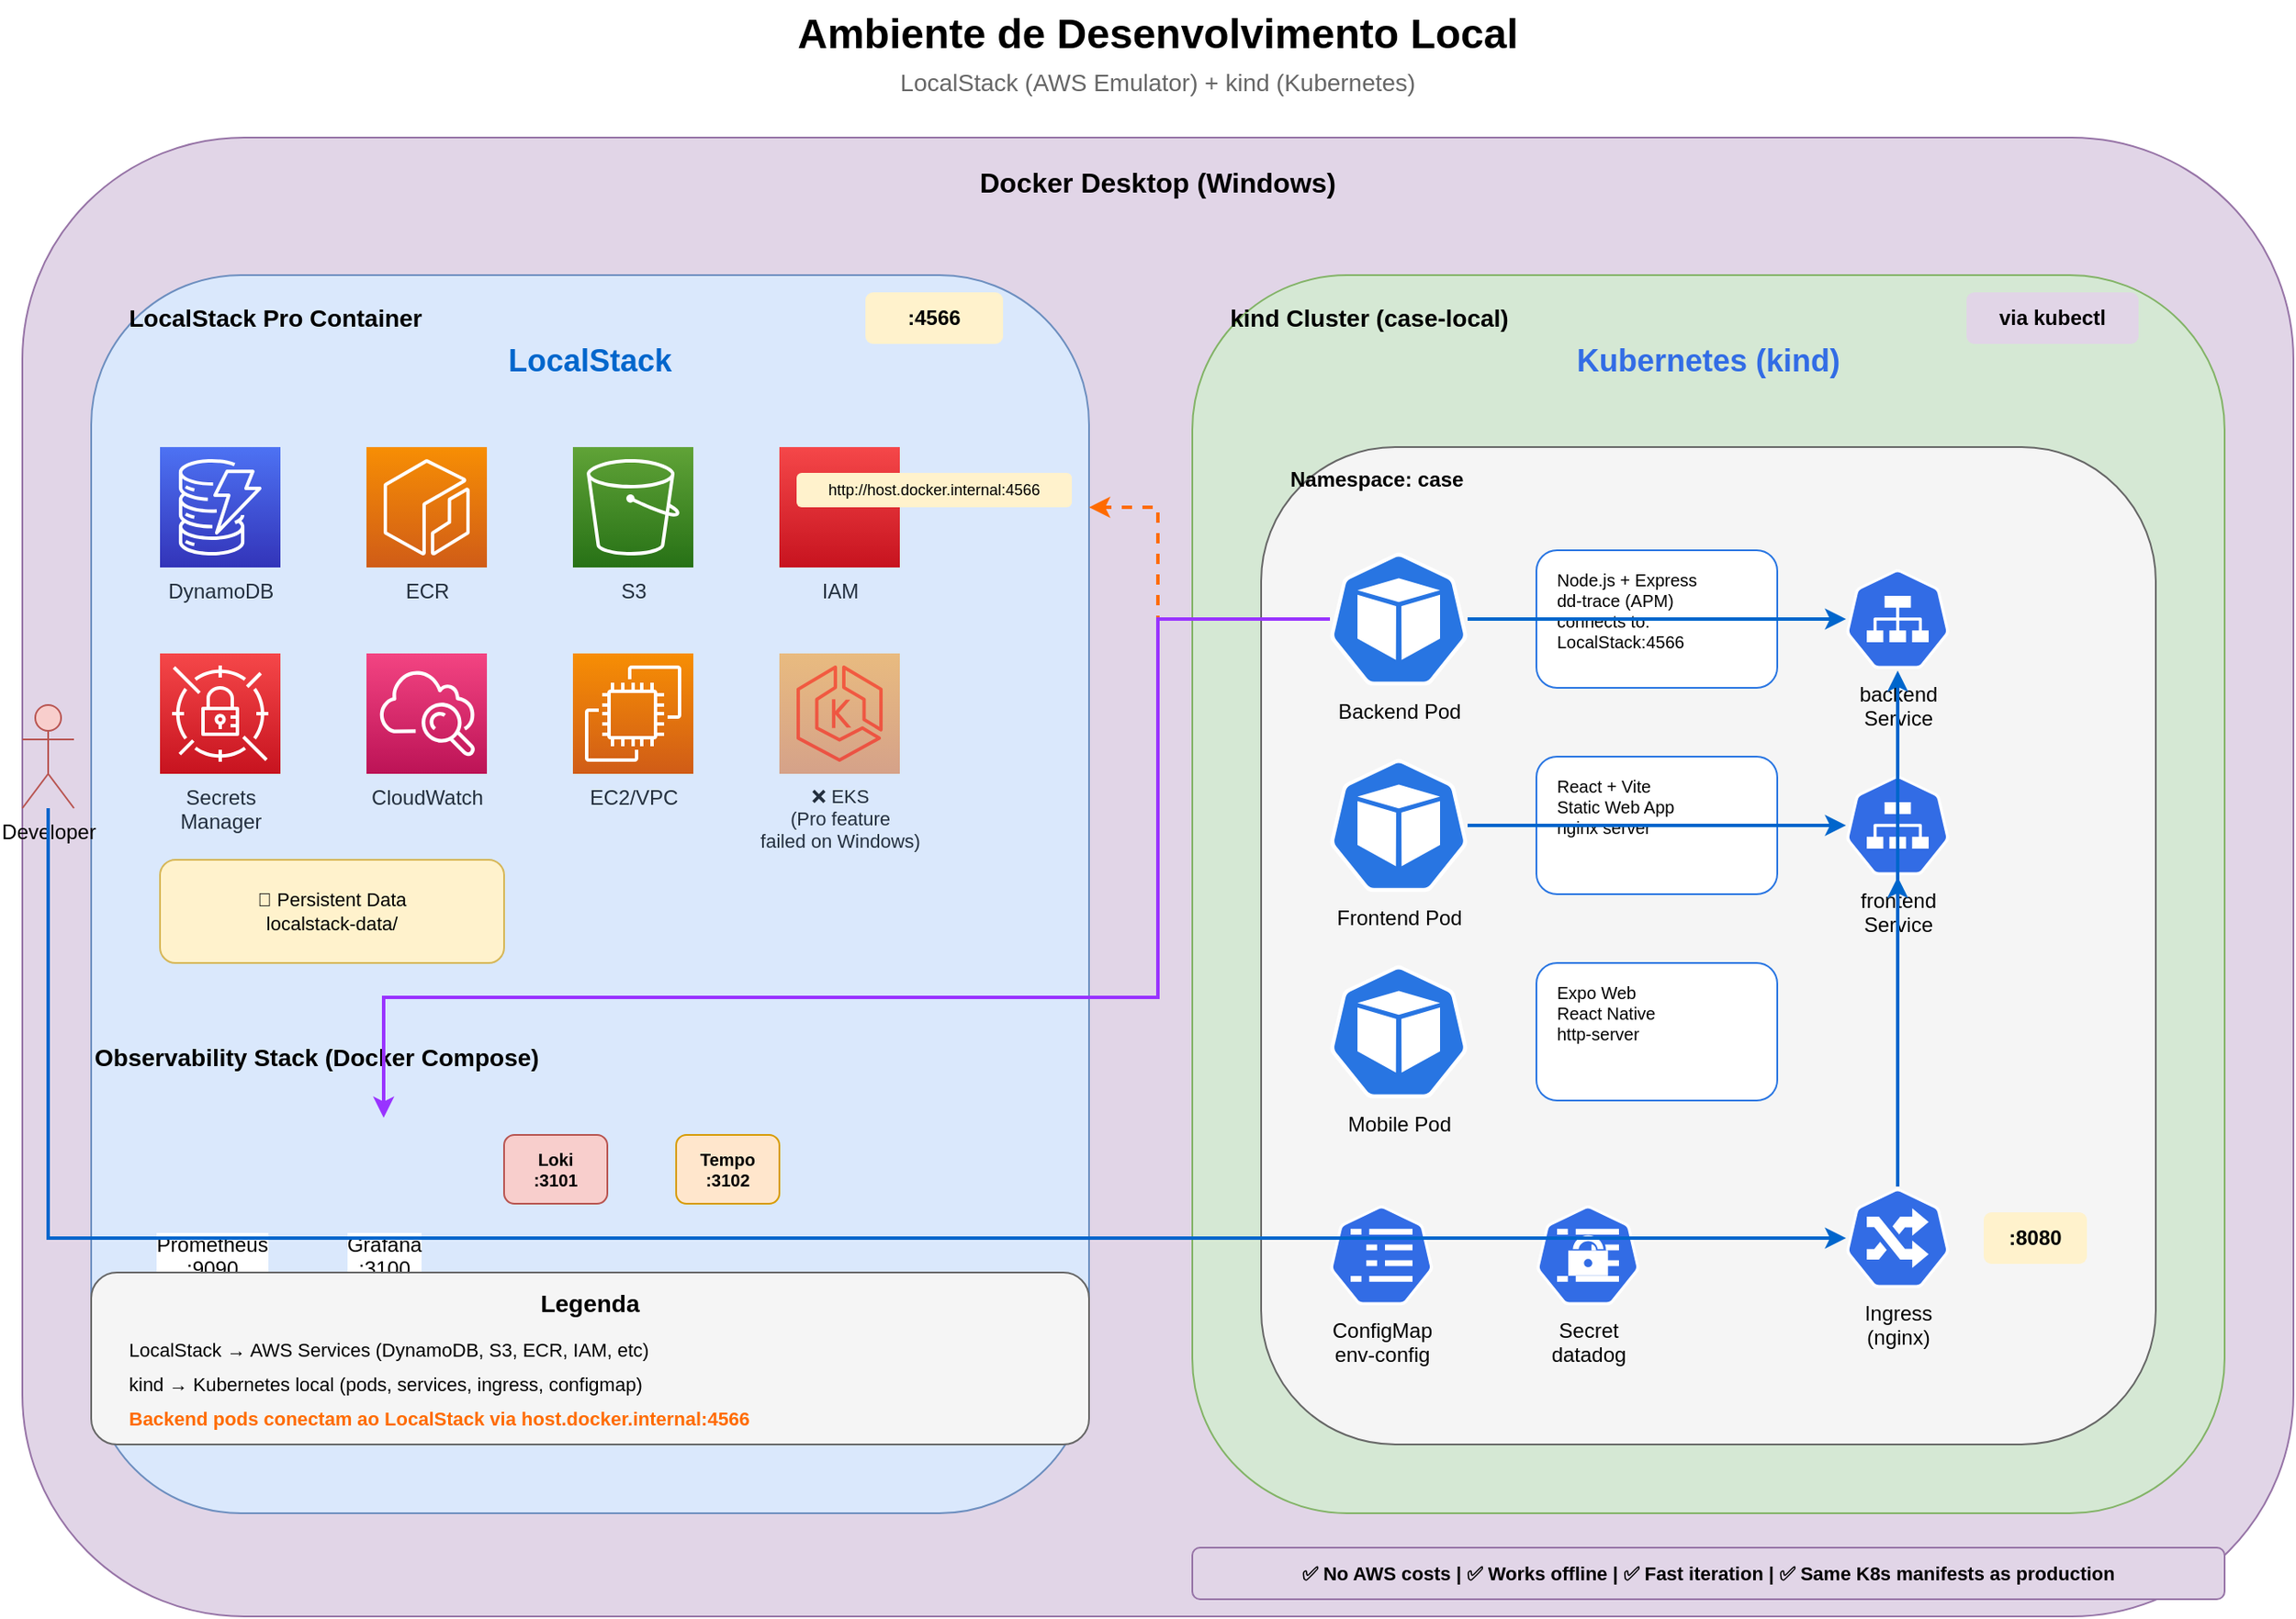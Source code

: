 <mxfile>
    <diagram id="arquitetura-local" name="Ambiente Local - LocalStack + kind">
        <mxGraphModel dx="1434" dy="844" grid="1" gridSize="10" guides="1" tooltips="1" connect="1" arrows="1" fold="1" page="1" pageScale="1" pageWidth="1400" pageHeight="1000" math="0" shadow="0">
            <root>
                <mxCell id="0"/>
                <mxCell id="1" parent="0"/>
                
                <!-- TÍTULO -->
                <mxCell id="titulo" value="Ambiente de Desenvolvimento Local" style="text;html=1;strokeColor=none;fillColor=none;align=center;verticalAlign=middle;whiteSpace=wrap;rounded=0;fontSize=24;fontStyle=1" vertex="1" parent="1">
                    <mxGeometry x="350" y="20" width="700" height="40" as="geometry"/>
                </mxCell>
                
                <mxCell id="subtitulo" value="LocalStack (AWS Emulator) + kind (Kubernetes)" style="text;html=1;strokeColor=none;fillColor=none;align=center;verticalAlign=middle;whiteSpace=wrap;rounded=0;fontSize=14;fontColor=#666666;" vertex="1" parent="1">
                    <mxGeometry x="350" y="55" width="700" height="25" as="geometry"/>
                </mxCell>
                
                <!-- DOCKER DESKTOP -->
                <mxCell id="docker-desktop" value="Docker Desktop (Windows)" style="rounded=1;whiteSpace=wrap;html=1;fillColor=#e1d5e7;strokeColor=#9673a6;fontSize=16;fontStyle=1;verticalAlign=top;align=center;spacingTop=10;" vertex="1" parent="1">
                    <mxGeometry x="40" y="100" width="1320" height="860" as="geometry"/>
                </mxCell>
                
                <!-- LOCALSTACK CONTAINER -->
                <mxCell id="localstack-box" value="LocalStack Pro Container" style="rounded=1;whiteSpace=wrap;html=1;fillColor=#dae8fc;strokeColor=#6c8ebf;fontSize=14;fontStyle=1;verticalAlign=top;align=left;spacingLeft=20;spacingTop=10;" vertex="1" parent="1">
                    <mxGeometry x="80" y="180" width="580" height="720" as="geometry"/>
                </mxCell>
                
                <mxCell id="localstack-logo" value="LocalStack" style="text;html=1;strokeColor=none;fillColor=none;align=center;verticalAlign=middle;whiteSpace=wrap;rounded=0;fontSize=18;fontStyle=1;fontColor=#0066CC;" vertex="1" parent="1">
                    <mxGeometry x="280" y="215" width="180" height="30" as="geometry"/>
                </mxCell>
                
                <mxCell id="localstack-port" value=":4566" style="text;html=1;strokeColor=none;fillColor=#fff2cc;align=center;verticalAlign=middle;whiteSpace=wrap;rounded=1;fontSize=12;fontStyle=1;" vertex="1" parent="1">
                    <mxGeometry x="530" y="190" width="80" height="30" as="geometry"/>
                </mxCell>
                
                <!-- AWS SERVICES IN LOCALSTACK -->
                <mxCell id="dynamodb-local" value="DynamoDB" style="sketch=0;points=[[0,0,0],[0.25,0,0],[0.5,0,0],[0.75,0,0],[1,0,0],[0,1,0],[0.25,1,0],[0.5,1,0],[0.75,1,0],[1,1,0],[0,0.25,0],[0,0.5,0],[0,0.75,0],[1,0.25,0],[1,0.5,0],[1,0.75,0]];outlineConnect=0;fontColor=#232F3E;gradientColor=#4D72F3;gradientDirection=north;fillColor=#3334B9;strokeColor=#ffffff;dashed=0;verticalLabelPosition=bottom;verticalAlign=top;align=center;html=1;fontSize=12;fontStyle=0;aspect=fixed;shape=mxgraph.aws4.resourceIcon;resIcon=mxgraph.aws4.dynamodb;" vertex="1" parent="1">
                    <mxGeometry x="120" y="280" width="70" height="70" as="geometry"/>
                </mxCell>
                
                <mxCell id="ecr-local" value="ECR" style="sketch=0;points=[[0,0,0],[0.25,0,0],[0.5,0,0],[0.75,0,0],[1,0,0],[0,1,0],[0.25,1,0],[0.5,1,0],[0.75,1,0],[1,1,0],[0,0.25,0],[0,0.5,0],[0,0.75,0],[1,0.25,0],[1,0.5,0],[1,0.75,0]];outlineConnect=0;fontColor=#232F3E;gradientColor=#F78E04;gradientDirection=north;fillColor=#D05C17;strokeColor=#ffffff;dashed=0;verticalLabelPosition=bottom;verticalAlign=top;align=center;html=1;fontSize=12;fontStyle=0;aspect=fixed;shape=mxgraph.aws4.resourceIcon;resIcon=mxgraph.aws4.ecr;" vertex="1" parent="1">
                    <mxGeometry x="240" y="280" width="70" height="70" as="geometry"/>
                </mxCell>
                
                <mxCell id="s3-local" value="S3" style="sketch=0;points=[[0,0,0],[0.25,0,0],[0.5,0,0],[0.75,0,0],[1,0,0],[0,1,0],[0.25,1,0],[0.5,1,0],[0.75,1,0],[1,1,0],[0,0.25,0],[0,0.5,0],[0,0.75,0],[1,0.25,0],[1,0.5,0],[1,0.75,0]];outlineConnect=0;fontColor=#232F3E;gradientColor=#60A337;gradientDirection=north;fillColor=#277116;strokeColor=#ffffff;dashed=0;verticalLabelPosition=bottom;verticalAlign=top;align=center;html=1;fontSize=12;fontStyle=0;aspect=fixed;shape=mxgraph.aws4.resourceIcon;resIcon=mxgraph.aws4.s3;" vertex="1" parent="1">
                    <mxGeometry x="360" y="280" width="70" height="70" as="geometry"/>
                </mxCell>
                
                <mxCell id="iam-local" value="IAM" style="sketch=0;points=[[0,0,0],[0.25,0,0],[0.5,0,0],[0.75,0,0],[1,0,0],[0,1,0],[0.25,1,0],[0.5,1,0],[0.75,1,0],[1,1,0],[0,0.25,0],[0,0.5,0],[0,0.75,0],[1,0.25,0],[1,0.5,0],[1,0.75,0]];outlineConnect=0;fontColor=#232F3E;gradientColor=#F54749;gradientDirection=north;fillColor=#C7131F;strokeColor=#ffffff;dashed=0;verticalLabelPosition=bottom;verticalAlign=top;align=center;html=1;fontSize=12;fontStyle=0;aspect=fixed;shape=mxgraph.aws4.resourceIcon;resIcon=mxgraph.aws4.iam;" vertex="1" parent="1">
                    <mxGeometry x="480" y="280" width="70" height="70" as="geometry"/>
                </mxCell>
                
                <mxCell id="secrets-local" value="Secrets&#10;Manager" style="sketch=0;points=[[0,0,0],[0.25,0,0],[0.5,0,0],[0.75,0,0],[1,0,0],[0,1,0],[0.25,1,0],[0.5,1,0],[0.75,1,0],[1,1,0],[0,0.25,0],[0,0.5,0],[0,0.75,0],[1,0.25,0],[1,0.5,0],[1,0.75,0]];outlineConnect=0;fontColor=#232F3E;gradientColor=#F54749;gradientDirection=north;fillColor=#C7131F;strokeColor=#ffffff;dashed=0;verticalLabelPosition=bottom;verticalAlign=top;align=center;html=1;fontSize=12;fontStyle=0;aspect=fixed;shape=mxgraph.aws4.resourceIcon;resIcon=mxgraph.aws4.secrets_manager;" vertex="1" parent="1">
                    <mxGeometry x="120" y="400" width="70" height="70" as="geometry"/>
                </mxCell>
                
                <mxCell id="cloudwatch-local" value="CloudWatch" style="sketch=0;points=[[0,0,0],[0.25,0,0],[0.5,0,0],[0.75,0,0],[1,0,0],[0,1,0],[0.25,1,0],[0.5,1,0],[0.75,1,0],[1,1,0],[0,0.25,0],[0,0.5,0],[0,0.75,0],[1,0.25,0],[1,0.5,0],[1,0.75,0]];outlineConnect=0;fontColor=#232F3E;gradientColor=#F34482;gradientDirection=north;fillColor=#BC1356;strokeColor=#ffffff;dashed=0;verticalLabelPosition=bottom;verticalAlign=top;align=center;html=1;fontSize=12;fontStyle=0;aspect=fixed;shape=mxgraph.aws4.resourceIcon;resIcon=mxgraph.aws4.cloudwatch;" vertex="1" parent="1">
                    <mxGeometry x="240" y="400" width="70" height="70" as="geometry"/>
                </mxCell>
                
                <mxCell id="ec2-local" value="EC2/VPC" style="sketch=0;points=[[0,0,0],[0.25,0,0],[0.5,0,0],[0.75,0,0],[1,0,0],[0,1,0],[0.25,1,0],[0.5,1,0],[0.75,1,0],[1,1,0],[0,0.25,0],[0,0.5,0],[0,0.75,0],[1,0.25,0],[1,0.5,0],[1,0.75,0]];outlineConnect=0;fontColor=#232F3E;gradientColor=#F78E04;gradientDirection=north;fillColor=#D05C17;strokeColor=#ffffff;dashed=0;verticalLabelPosition=bottom;verticalAlign=top;align=center;html=1;fontSize=12;fontStyle=0;aspect=fixed;shape=mxgraph.aws4.resourceIcon;resIcon=mxgraph.aws4.ec2;" vertex="1" parent="1">
                    <mxGeometry x="360" y="400" width="70" height="70" as="geometry"/>
                </mxCell>
                
                <!-- EKS NOT AVAILABLE -->
                <mxCell id="eks-not-available" value="❌ EKS&#10;(Pro feature&#10;failed on Windows)" style="sketch=0;points=[[0,0,0],[0.25,0,0],[0.5,0,0],[0.75,0,0],[1,0,0],[0,1,0],[0.25,1,0],[0.5,1,0],[0.75,1,0],[1,1,0],[0,0.25,0],[0,0.5,0],[0,0.75,0],[1,0.25,0],[1,0.5,0],[1,0.75,0]];outlineConnect=0;fontColor=#232F3E;gradientColor=#F78E04;gradientDirection=north;fillColor=#D05C17;strokeColor=#ff0000;dashed=1;verticalLabelPosition=bottom;verticalAlign=top;align=center;html=1;fontSize=11;fontStyle=0;aspect=fixed;shape=mxgraph.aws4.resourceIcon;resIcon=mxgraph.aws4.eks;opacity=50;" vertex="1" parent="1">
                    <mxGeometry x="480" y="400" width="70" height="70" as="geometry"/>
                </mxCell>
                
                <!-- DATA PERSISTENCE -->
                <mxCell id="persistence" value="📁 Persistent Data&#10;localstack-data/" style="rounded=1;whiteSpace=wrap;html=1;fillColor=#fff2cc;strokeColor=#d6b656;fontSize=11;align=center;" vertex="1" parent="1">
                    <mxGeometry x="120" y="520" width="200" height="60" as="geometry"/>
                </mxCell>
                
                <!-- KIND CLUSTER -->
                <mxCell id="kind-box" value="kind Cluster (case-local)" style="rounded=1;whiteSpace=wrap;html=1;fillColor=#d5e8d4;strokeColor=#82b366;fontSize=14;fontStyle=1;verticalAlign=top;align=left;spacingLeft=20;spacingTop=10;" vertex="1" parent="1">
                    <mxGeometry x="720" y="180" width="600" height="720" as="geometry"/>
                </mxCell>
                
                <mxCell id="kind-logo" value="Kubernetes (kind)" style="text;html=1;strokeColor=none;fillColor=none;align=center;verticalAlign=middle;whiteSpace=wrap;rounded=0;fontSize=18;fontStyle=1;fontColor=#326CE5;" vertex="1" parent="1">
                    <mxGeometry x="920" y="215" width="200" height="30" as="geometry"/>
                </mxCell>
                
                <mxCell id="kind-port" value="via kubectl" style="text;html=1;strokeColor=none;fillColor=#e1d5e7;align=center;verticalAlign=middle;whiteSpace=wrap;rounded=1;fontSize=12;fontStyle=1;" vertex="1" parent="1">
                    <mxGeometry x="1170" y="190" width="100" height="30" as="geometry"/>
                </mxCell>
                
                <!-- NAMESPACE -->
                <mxCell id="namespace-case" value="Namespace: case" style="rounded=1;whiteSpace=wrap;html=1;fillColor=#f5f5f5;strokeColor=#666666;fontSize=12;fontStyle=1;verticalAlign=top;align=left;spacingLeft=15;spacingTop=5;" vertex="1" parent="1">
                    <mxGeometry x="760" y="280" width="520" height="580" as="geometry"/>
                </mxCell>
                
                <!-- BACKEND PODS -->
                <mxCell id="backend-pod" value="Backend Pod" style="sketch=0;html=1;dashed=0;whitespace=wrap;fillColor=#2875E2;strokeColor=#ffffff;points=[[0.005,0.63,0],[0.1,0.2,0],[0.9,0.2,0],[0.5,0,0],[0.995,0.63,0],[0.72,0.99,0],[0.5,1,0],[0.28,0.99,0]];verticalLabelPosition=bottom;align=center;verticalAlign=top;shape=mxgraph.kubernetes.icon;prIcon=pod" vertex="1" parent="1">
                    <mxGeometry x="800" y="340" width="80" height="80" as="geometry"/>
                </mxCell>
                
                <mxCell id="backend-container" value="Node.js + Express&#10;dd-trace (APM)&#10;connects to:&#10;LocalStack:4566" style="rounded=1;whiteSpace=wrap;html=1;fillColor=#ffffff;strokeColor=#2875E2;fontSize=10;align=left;verticalAlign=top;spacingLeft=10;spacingTop=5;" vertex="1" parent="1">
                    <mxGeometry x="920" y="340" width="140" height="80" as="geometry"/>
                </mxCell>
                
                <!-- FRONTEND PODS -->
                <mxCell id="frontend-pod" value="Frontend Pod" style="sketch=0;html=1;dashed=0;whitespace=wrap;fillColor=#2875E2;strokeColor=#ffffff;points=[[0.005,0.63,0],[0.1,0.2,0],[0.9,0.2,0],[0.5,0,0],[0.995,0.63,0],[0.72,0.99,0],[0.5,1,0],[0.28,0.99,0]];verticalLabelPosition=bottom;align=center;verticalAlign=top;shape=mxgraph.kubernetes.icon;prIcon=pod" vertex="1" parent="1">
                    <mxGeometry x="800" y="460" width="80" height="80" as="geometry"/>
                </mxCell>
                
                <mxCell id="frontend-container" value="React + Vite&#10;Static Web App&#10;nginx server" style="rounded=1;whiteSpace=wrap;html=1;fillColor=#ffffff;strokeColor=#2875E2;fontSize=10;align=left;verticalAlign=top;spacingLeft=10;spacingTop=5;" vertex="1" parent="1">
                    <mxGeometry x="920" y="460" width="140" height="80" as="geometry"/>
                </mxCell>
                
                <!-- MOBILE POD -->
                <mxCell id="mobile-pod" value="Mobile Pod" style="sketch=0;html=1;dashed=0;whitespace=wrap;fillColor=#2875E2;strokeColor=#ffffff;points=[[0.005,0.63,0],[0.1,0.2,0],[0.9,0.2,0],[0.5,0,0],[0.995,0.63,0],[0.72,0.99,0],[0.5,1,0],[0.28,0.99,0]];verticalLabelPosition=bottom;align=center;verticalAlign=top;shape=mxgraph.kubernetes.icon;prIcon=pod" vertex="1" parent="1">
                    <mxGeometry x="800" y="580" width="80" height="80" as="geometry"/>
                </mxCell>
                
                <mxCell id="mobile-container" value="Expo Web&#10;React Native&#10;http-server" style="rounded=1;whiteSpace=wrap;html=1;fillColor=#ffffff;strokeColor=#2875E2;fontSize=10;align=left;verticalAlign=top;spacingLeft=10;spacingTop=5;" vertex="1" parent="1">
                    <mxGeometry x="920" y="580" width="140" height="80" as="geometry"/>
                </mxCell>
                
                <!-- SERVICES -->
                <mxCell id="backend-svc-local" value="backend&#10;Service" style="sketch=0;html=1;dashed=0;whitespace=wrap;fillColor=#326CE5;strokeColor=#ffffff;points=[[0.005,0.63,0],[0.1,0.2,0],[0.9,0.2,0],[0.5,0,0],[0.995,0.63,0],[0.72,0.99,0],[0.5,1,0],[0.28,0.99,0]];verticalLabelPosition=bottom;align=center;verticalAlign=top;shape=mxgraph.kubernetes.icon;prIcon=svc" vertex="1" parent="1">
                    <mxGeometry x="1100" y="350" width="60" height="60" as="geometry"/>
                </mxCell>
                
                <mxCell id="frontend-svc-local" value="frontend&#10;Service" style="sketch=0;html=1;dashed=0;whitespace=wrap;fillColor=#326CE5;strokeColor=#ffffff;points=[[0.005,0.63,0],[0.1,0.2,0],[0.9,0.2,0],[0.5,0,0],[0.995,0.63,0],[0.72,0.99,0],[0.5,1,0],[0.28,0.99,0]];verticalLabelPosition=bottom;align=center;verticalAlign=top;shape=mxgraph.kubernetes.icon;prIcon=svc" vertex="1" parent="1">
                    <mxGeometry x="1100" y="470" width="60" height="60" as="geometry"/>
                </mxCell>
                
                <!-- INGRESS -->
                <mxCell id="ingress-local" value="Ingress&#10;(nginx)" style="sketch=0;html=1;dashed=0;whitespace=wrap;fillColor=#326CE5;strokeColor=#ffffff;points=[[0.005,0.63,0],[0.1,0.2,0],[0.9,0.2,0],[0.5,0,0],[0.995,0.63,0],[0.72,0.99,0],[0.5,1,0],[0.28,0.99,0]];verticalLabelPosition=bottom;align=center;verticalAlign=top;shape=mxgraph.kubernetes.icon;prIcon=ing" vertex="1" parent="1">
                    <mxGeometry x="1100" y="710" width="60" height="60" as="geometry"/>
                </mxCell>
                
                <mxCell id="ingress-port" value=":8080" style="text;html=1;strokeColor=none;fillColor=#fff2cc;align=center;verticalAlign=middle;whiteSpace=wrap;rounded=1;fontSize=12;fontStyle=1;" vertex="1" parent="1">
                    <mxGeometry x="1180" y="725" width="60" height="30" as="geometry"/>
                </mxCell>
                
                <!-- CONFIGMAP -->
                <mxCell id="configmap" value="ConfigMap&#10;env-config" style="sketch=0;html=1;dashed=0;whitespace=wrap;fillColor=#326CE5;strokeColor=#ffffff;points=[[0.005,0.63,0],[0.1,0.2,0],[0.9,0.2,0],[0.5,0,0],[0.995,0.63,0],[0.72,0.99,0],[0.5,1,0],[0.28,0.99,0]];verticalLabelPosition=bottom;align=center;verticalAlign=top;shape=mxgraph.kubernetes.icon;prIcon=cm" vertex="1" parent="1">
                    <mxGeometry x="800" y="720" width="60" height="60" as="geometry"/>
                </mxCell>
                
                <mxCell id="secret-k8s" value="Secret&#10;datadog" style="sketch=0;html=1;dashed=0;whitespace=wrap;fillColor=#326CE5;strokeColor=#ffffff;points=[[0.005,0.63,0],[0.1,0.2,0],[0.9,0.2,0],[0.5,0,0],[0.995,0.63,0],[0.72,0.99,0],[0.5,1,0],[0.28,0.99,0]];verticalLabelPosition=bottom;align=center;verticalAlign=top;shape=mxgraph.kubernetes.icon;prIcon=secret" vertex="1" parent="1">
                    <mxGeometry x="920" y="720" width="60" height="60" as="geometry"/>
                </mxCell>
                
                <!-- OBSERVABILITY STACK -->
                <mxCell id="obs-title" value="Observability Stack (Docker Compose)" style="text;html=1;strokeColor=none;fillColor=none;align=left;verticalAlign=middle;whiteSpace=wrap;rounded=0;fontSize=14;fontStyle=1" vertex="1" parent="1">
                    <mxGeometry x="80" y="620" width="300" height="30" as="geometry"/>
                </mxCell>
                
                <mxCell id="prometheus" value="Prometheus&#10;:9090" style="shape=image;html=1;verticalAlign=top;verticalLabelPosition=bottom;labelBackgroundColor=#ffffff;imageAspect=0;aspect=fixed;image=https://cdn4.iconfinder.com/data/icons/logos-and-brands/512/255_Prometheus_Logo-128.png" vertex="1" parent="1">
                    <mxGeometry x="120" y="670" width="60" height="60" as="geometry"/>
                </mxCell>
                
                <mxCell id="grafana" value="Grafana&#10;:3100" style="shape=image;html=1;verticalAlign=top;verticalLabelPosition=bottom;labelBackgroundColor=#ffffff;imageAspect=0;aspect=fixed;image=https://cdn4.iconfinder.com/data/icons/logos-and-brands/512/141_Grafana_logo_logos-128.png" vertex="1" parent="1">
                    <mxGeometry x="220" y="670" width="60" height="60" as="geometry"/>
                </mxCell>
                
                <mxCell id="loki" value="Loki&#10;:3101" style="rounded=1;whiteSpace=wrap;html=1;fillColor=#f8cecc;strokeColor=#b85450;fontSize=10;fontStyle=1" vertex="1" parent="1">
                    <mxGeometry x="320" y="680" width="60" height="40" as="geometry"/>
                </mxCell>
                
                <mxCell id="tempo" value="Tempo&#10;:3102" style="rounded=1;whiteSpace=wrap;html=1;fillColor=#ffe6cc;strokeColor=#d79b00;fontSize=10;fontStyle=1" vertex="1" parent="1">
                    <mxGeometry x="420" y="680" width="60" height="40" as="geometry"/>
                </mxCell>
                
                <!-- DEVELOPER -->
                <mxCell id="developer" value="Developer" style="shape=umlActor;verticalLabelPosition=bottom;verticalAlign=top;html=1;outlineConnect=0;fillColor=#f8cecc;strokeColor=#b85450;" vertex="1" parent="1">
                    <mxGeometry x="40" y="430" width="30" height="60" as="geometry"/>
                </mxCell>
                
                <!-- CONNECTIONS -->
                <mxCell id="conn1" style="edgeStyle=orthogonalEdgeStyle;rounded=0;orthogonalLoop=1;jettySize=auto;html=1;strokeWidth=2;strokeColor=#0066CC;entryX=0;entryY=0.5;entryDx=0;entryDy=0;entryPerimeter=0;" edge="1" parent="1" source="developer" target="ingress-local">
                    <mxGeometry relative="1" as="geometry">
                        <Array as="points">
                            <mxPoint x="55" y="740"/>
                        </Array>
                    </mxGeometry>
                </mxCell>
                
                <mxCell id="conn2" style="edgeStyle=orthogonalEdgeStyle;rounded=0;orthogonalLoop=1;jettySize=auto;html=1;strokeWidth=2;strokeColor=#FF6B00;dashed=1;" edge="1" parent="1" source="backend-pod">
                    <mxGeometry relative="1" as="geometry">
                        <mxPoint x="660" y="315" as="targetPoint"/>
                        <Array as="points">
                            <mxPoint x="700" y="380"/>
                            <mxPoint x="700" y="315"/>
                        </Array>
                    </mxGeometry>
                </mxCell>
                
                <mxCell id="conn2-label" value="http://host.docker.internal:4566" style="text;html=1;strokeColor=none;fillColor=#fff2cc;align=center;verticalAlign=middle;whiteSpace=wrap;rounded=1;fontSize=9;" vertex="1" parent="1">
                    <mxGeometry x="490" y="295" width="160" height="20" as="geometry"/>
                </mxCell>
                
                <mxCell id="conn3" style="edgeStyle=orthogonalEdgeStyle;rounded=0;orthogonalLoop=1;jettySize=auto;html=1;strokeWidth=2;strokeColor=#9933FF;" edge="1" parent="1" source="backend-pod" target="grafana">
                    <mxGeometry relative="1" as="geometry">
                        <Array as="points">
                            <mxPoint x="700" y="380"/>
                            <mxPoint x="700" y="600"/>
                            <mxPoint x="250" y="600"/>
                        </Array>
                    </mxGeometry>
                </mxCell>
                
                <!-- ARROWS BETWEEN SERVICES -->
                <mxCell id="arrow1" style="edgeStyle=orthogonalEdgeStyle;rounded=0;orthogonalLoop=1;jettySize=auto;html=1;exitX=1;exitY=0.5;exitDx=0;exitDy=0;exitPerimeter=0;entryX=0;entryY=0.5;entryDx=0;entryDy=0;entryPerimeter=0;strokeWidth=2;strokeColor=#0066CC;" edge="1" parent="1" source="backend-pod" target="backend-svc-local">
                    <mxGeometry relative="1" as="geometry"/>
                </mxCell>
                
                <mxCell id="arrow2" style="edgeStyle=orthogonalEdgeStyle;rounded=0;orthogonalLoop=1;jettySize=auto;html=1;exitX=1;exitY=0.5;exitDx=0;exitDy=0;exitPerimeter=0;entryX=0;entryY=0.5;entryDx=0;entryDy=0;entryPerimeter=0;strokeWidth=2;strokeColor=#0066CC;" edge="1" parent="1" source="frontend-pod" target="frontend-svc-local">
                    <mxGeometry relative="1" as="geometry"/>
                </mxCell>
                
                <mxCell id="arrow3" style="edgeStyle=orthogonalEdgeStyle;rounded=0;orthogonalLoop=1;jettySize=auto;html=1;exitX=0.5;exitY=0;exitDx=0;exitDy=0;exitPerimeter=0;entryX=0.5;entryY=1;entryDx=0;entryDy=0;entryPerimeter=0;strokeWidth=2;strokeColor=#0066CC;" edge="1" parent="1" source="ingress-local" target="backend-svc-local">
                    <mxGeometry relative="1" as="geometry"/>
                </mxCell>
                
                <mxCell id="arrow4" style="edgeStyle=orthogonalEdgeStyle;rounded=0;orthogonalLoop=1;jettySize=auto;html=1;exitX=0.5;exitY=0;exitDx=0;exitDy=0;exitPerimeter=0;entryX=0.5;entryY=1;entryDx=0;entryDy=0;entryPerimeter=0;strokeWidth=2;strokeColor=#0066CC;" edge="1" parent="1" source="ingress-local" target="frontend-svc-local">
                    <mxGeometry relative="1" as="geometry"/>
                </mxCell>
                
                <!-- LEGEND -->
                <mxCell id="legend-box2" value="" style="rounded=1;whiteSpace=wrap;html=1;fillColor=#f5f5f5;strokeColor=#666666;fontColor=#333333;" vertex="1" parent="1">
                    <mxGeometry x="80" y="760" width="580" height="100" as="geometry"/>
                </mxCell>
                
                <mxCell id="legend-title2" value="Legenda" style="text;html=1;strokeColor=none;fillColor=none;align=center;verticalAlign=middle;whiteSpace=wrap;rounded=0;fontSize=14;fontStyle=1" vertex="1" parent="1">
                    <mxGeometry x="280" y="765" width="180" height="25" as="geometry"/>
                </mxCell>
                
                <mxCell id="leg1" value="LocalStack → AWS Services (DynamoDB, S3, ECR, IAM, etc)" style="text;html=1;strokeColor=none;fillColor=none;align=left;verticalAlign=middle;whiteSpace=wrap;rounded=0;fontSize=11;" vertex="1" parent="1">
                    <mxGeometry x="100" y="795" width="540" height="20" as="geometry"/>
                </mxCell>
                
                <mxCell id="leg2" value="kind → Kubernetes local (pods, services, ingress, configmap)" style="text;html=1;strokeColor=none;fillColor=none;align=left;verticalAlign=middle;whiteSpace=wrap;rounded=0;fontSize=11;" vertex="1" parent="1">
                    <mxGeometry x="100" y="815" width="540" height="20" as="geometry"/>
                </mxCell>
                
                <mxCell id="leg3" value="Backend pods conectam ao LocalStack via host.docker.internal:4566" style="text;html=1;strokeColor=none;fillColor=none;align=left;verticalAlign=middle;whiteSpace=wrap;rounded=0;fontSize=11;fontColor=#FF6B00;fontStyle=1" vertex="1" parent="1">
                    <mxGeometry x="100" y="835" width="540" height="20" as="geometry"/>
                </mxCell>
                
                <!-- KEY FEATURES -->
                <mxCell id="features-box" value="" style="rounded=1;whiteSpace=wrap;html=1;fillColor=#e1d5e7;strokeColor=#9673a6;fontColor=#333333;verticalAlign=top;align=left;spacingLeft=15;spacingTop=10;" vertex="1" parent="1">
                    <mxGeometry x="720" y="920" width="600" height="30" as="geometry"/>
                </mxCell>
                
                <mxCell id="features" value="✅ No AWS costs  |  ✅ Works offline  |  ✅ Fast iteration  |  ✅ Same K8s manifests as production" style="text;html=1;strokeColor=none;fillColor=none;align=center;verticalAlign=middle;whiteSpace=wrap;rounded=0;fontSize=11;fontStyle=1;fontColor=#000000;" vertex="1" parent="1">
                    <mxGeometry x="720" y="925" width="600" height="20" as="geometry"/>
                </mxCell>
            </root>
        </mxGraphModel>
    </diagram>
</mxfile>
